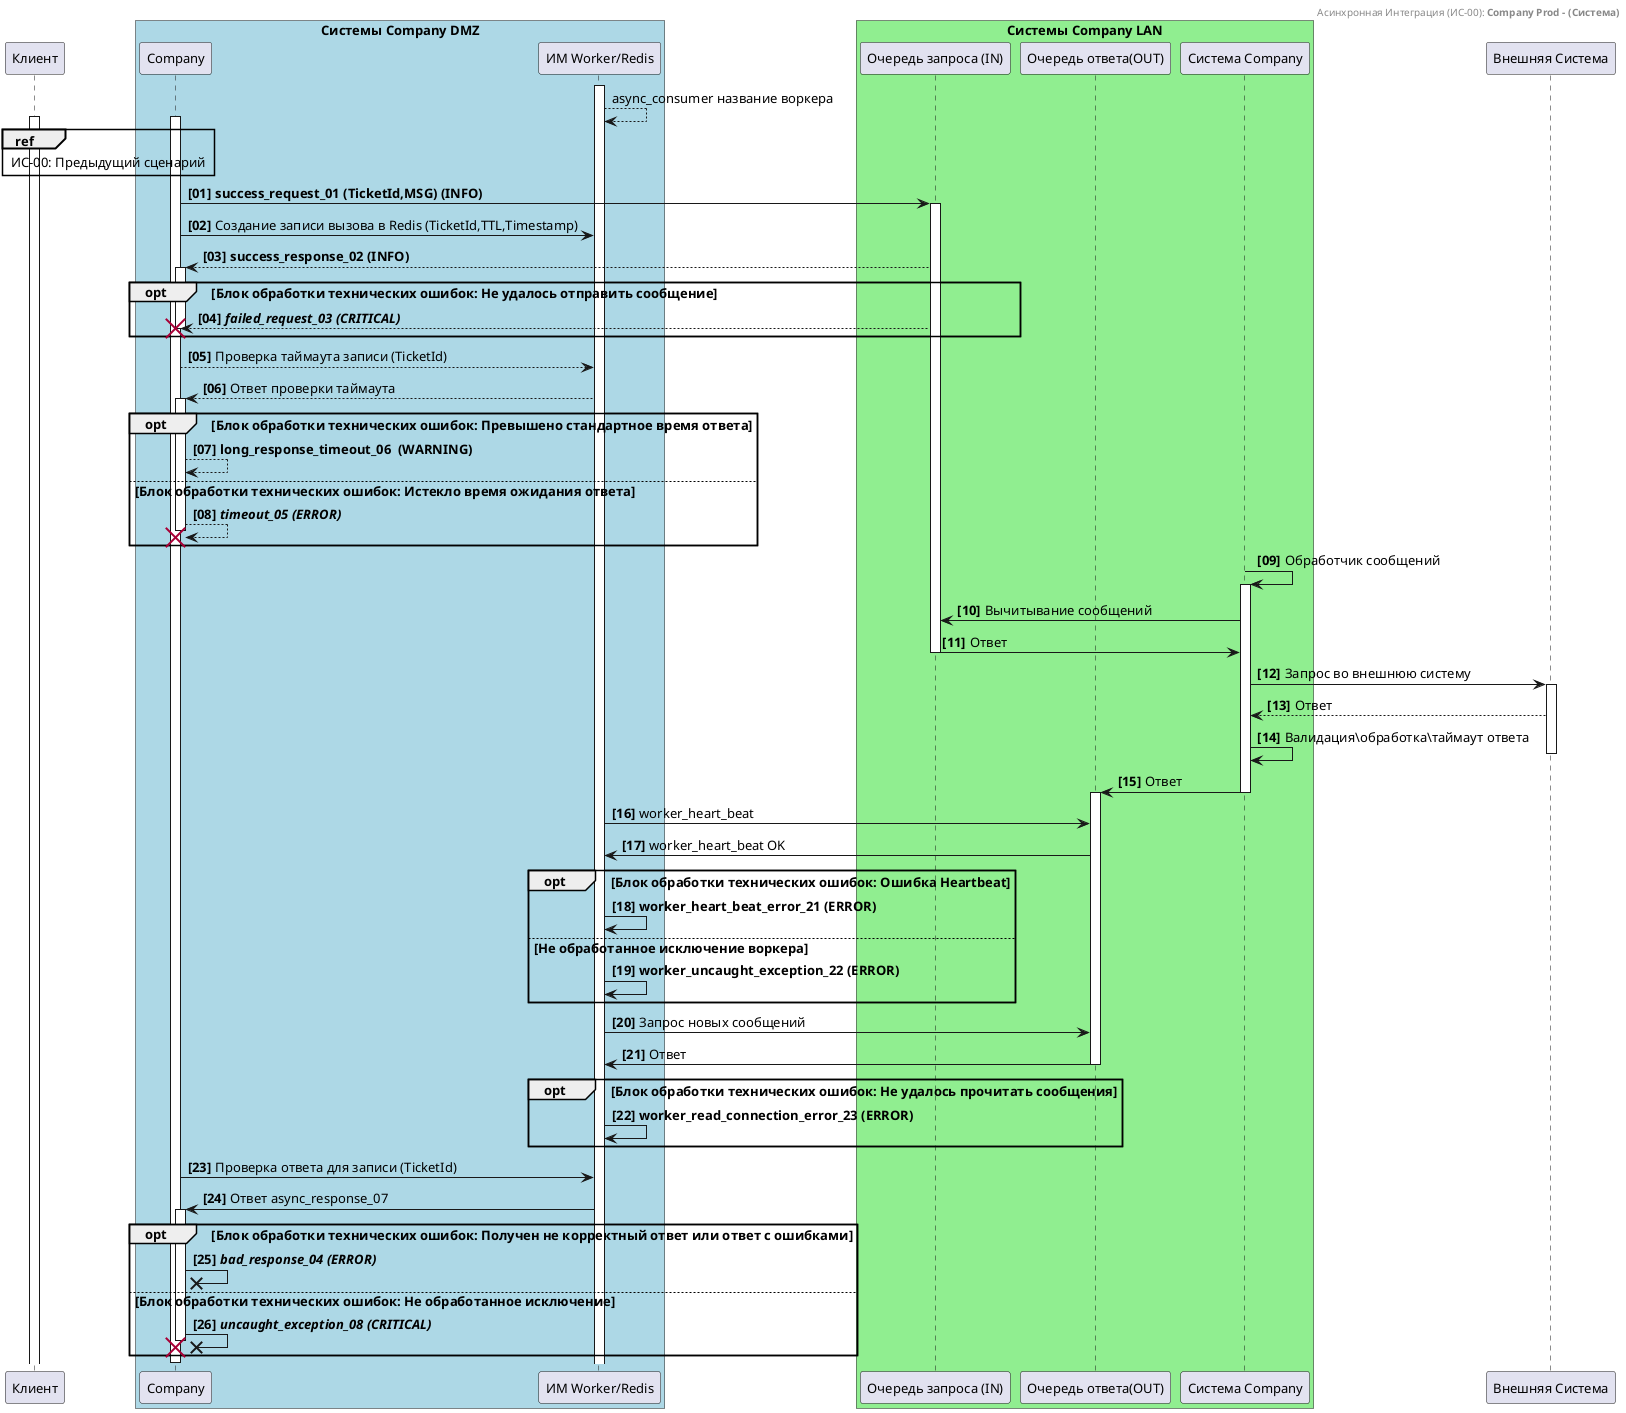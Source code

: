 @startuml
header Асинхронная Интеграция (ИС-00): <b>Company Prod - (Система) 
'Указать № интеграционного сценария и название системы
'http://www.plantuml.com/

skinparam Default {
FontName Calibri
FontSize 13
MonospacedFontName Consolas
}
skinparam TitleFontSize 20
skinparam TitleFontStyle plain

participant "Клиент" as Client

participant "Company" as Consumer
' Название ИМ может быть заменено на другую Фрон Систему
participant "ИМ Worker/Redis" as Worker
' Название воркера может быть скорректировано
participant "Очередь запроса (IN)" as AMQ_In_Queue
' Название Исходящего Топика/Очереди
participant "Очередь ответа(OUT)" as AMQ_Out_Queue
' Название Входящего Топика/Очереди
participant "Система Company" as Company
' Название внутренней системы
participant "Внешняя Система" as ExternalSystem
' Название внешней системы



box "Системы Company DMZ" #LightBlue
participant Consumer
participant Worker
end box

box "Системы Company LAN" #LightGreen
participant AMQ_In_Queue
participant AMQ_Out_Queue
participant Company
end box

participant ExternalSystem


'\\\\\\\Начало Если не используется воркер удалить\\\\\\\ 
activate Worker
Worker --> Worker : async_consumer название воркера



'\\\\\\\Конец Если не используется воркер удалить\\\\\\\ 


'\\\\\\\ Начало Описать пред условия. Система инициатор или сценарий\\\\\\\ 
activate Client

ref over Client, Consumer 
 ИС-00: Предыдущий сценарий
end ref

'\\\\\\\Конец Описать пред условия.\\\\\\\ 


activate Consumer
autonumber "<b>[00]"
Consumer-> AMQ_In_Queue: <b>success_request_01 (TicketId,MSG) (INFO)
activate AMQ_In_Queue
Consumer-> Worker: Создание записи вызова в Redis (TicketId,TTL,Timestamp)

AMQ_In_Queue -->Consumer : <b>success_response_02 (INFO)

opt Блок обработки технических ошибок: Не удалось отправить сообщение
activate Consumer
AMQ_In_Queue -->Consumer : <b><i>failed_request_03 (CRITICAL)

destroy Consumer
end

Consumer -->Worker: Проверка таймаута записи (TicketId)
Worker-->Consumer: Ответ проверки таймаута
opt Блок обработки технических ошибок: Превышено стандартное время ответа
activate Consumer

Consumer -->Consumer: <b>long_response_timeout_06  (WARNING)
else Блок обработки технических ошибок: Истекло время ожидания ответа
Consumer -->Consumer: <b><i>timeout_05 (ERROR)
' Время общего Time-Out
destroy Consumer
end

Company-> Company : Обработчик сообщений
activate Company
Company-> AMQ_In_Queue : Вычитывание сообщений
' Сервис проверяет наличие сообщения в очереди
AMQ_In_Queue -> Company: Ответ
' Сервис обрабатывает сообщение из очереди
deactivate AMQ_In_Queue

Company-> ExternalSystem: Запрос во внешнюю систему
activate ExternalSystem
ExternalSystem --> Company: Ответ
Company-> Company: Валидация\обработка\таймаут ответа
deactivate ExternalSystem




Company-> AMQ_Out_Queue: Ответ
deactivate Company
activate AMQ_Out_Queue

Worker-> AMQ_Out_Queue: worker_heart_beat 
AMQ_Out_Queue-> Worker: worker_heart_beat OK
opt Блок обработки технических ошибок: Ошибка Heartbeat 
Worker-> Worker: <b>worker_heart_beat_error_21 (ERROR)
else Не обработанное исключение воркера
Worker-> Worker: <b>worker_uncaught_exception_22 (ERROR)
end

Worker-> AMQ_Out_Queue: Запрос новых сообщений
AMQ_Out_Queue-> Worker: Ответ
deactivate AMQ_Out_Queue
opt Блок обработки технических ошибок: Не удалось прочитать сообщения
Worker-> Worker: <b>worker_read_connection_error_23 (ERROR)
end



Consumer-> Worker: Проверка ответа для записи (TicketId)
Worker-> Consumer: Ответ async_response_07
activate Consumer
opt Блок обработки технических ошибок: Получен не корректный ответ или ответ с ошибками
Consumer->X Consumer:<b><i>bad_response_04 (ERROR)
else  Блок обработки технических ошибок: Не обработанное исключение
Consumer->X Consumer:<b><i>uncaught_exception_08 (CRITICAL)

destroy Consumer
end
deactivate Consumer
@enduml
